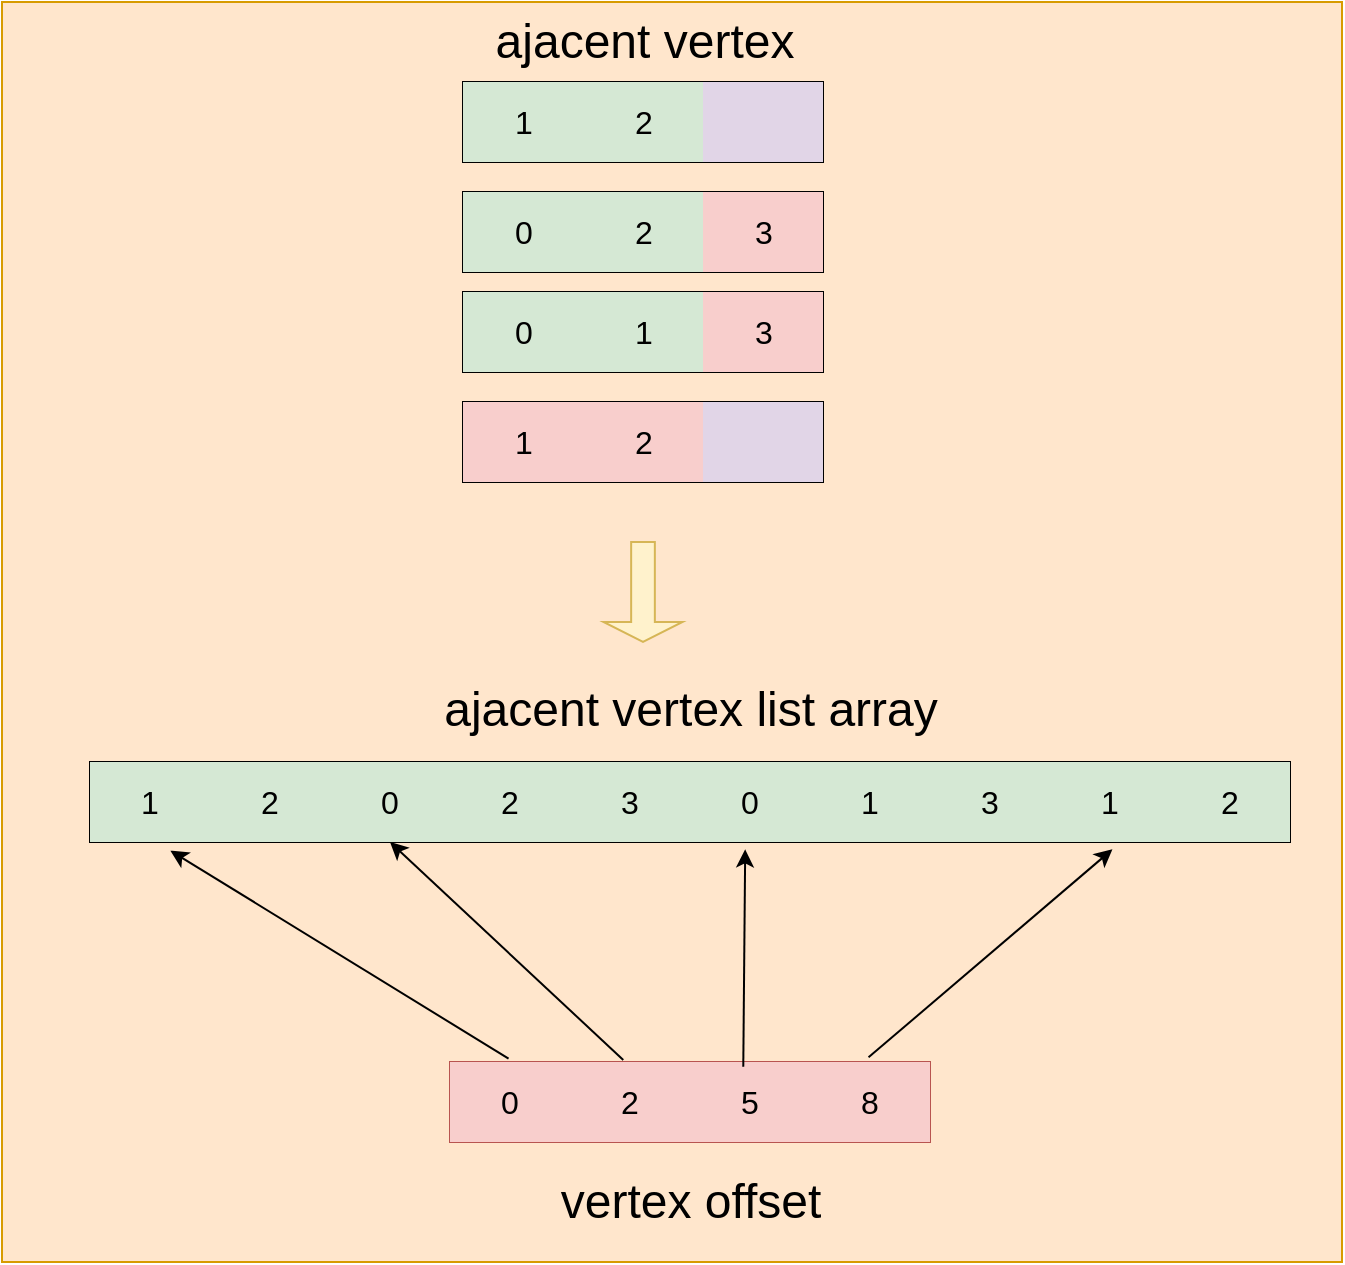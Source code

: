 <mxfile version="24.2.5" type="device">
  <diagram name="第 1 页" id="6n_UG4SUvRtW1peQ2qGQ">
    <mxGraphModel dx="2074" dy="36" grid="1" gridSize="10" guides="1" tooltips="1" connect="1" arrows="1" fold="1" page="1" pageScale="1" pageWidth="827" pageHeight="1169" math="0" shadow="0">
      <root>
        <mxCell id="0" />
        <mxCell id="1" parent="0" />
        <mxCell id="F_cr0057Z8QRSj1rfnp5-65" value="" style="rounded=0;whiteSpace=wrap;html=1;fillColor=#ffe6cc;strokeColor=#d79b00;" vertex="1" parent="1">
          <mxGeometry x="370" y="1420" width="670" height="630" as="geometry" />
        </mxCell>
        <mxCell id="F_cr0057Z8QRSj1rfnp5-1" value="" style="shape=table;startSize=0;container=1;collapsible=0;childLayout=tableLayout;fontSize=16;" vertex="1" parent="1">
          <mxGeometry x="600.5" y="1460" width="180" height="40" as="geometry" />
        </mxCell>
        <mxCell id="F_cr0057Z8QRSj1rfnp5-2" value="" style="shape=tableRow;horizontal=0;startSize=0;swimlaneHead=0;swimlaneBody=0;strokeColor=inherit;top=0;left=0;bottom=0;right=0;collapsible=0;dropTarget=0;fillColor=none;points=[[0,0.5],[1,0.5]];portConstraint=eastwest;fontSize=16;" vertex="1" parent="F_cr0057Z8QRSj1rfnp5-1">
          <mxGeometry width="180" height="40" as="geometry" />
        </mxCell>
        <mxCell id="F_cr0057Z8QRSj1rfnp5-3" value="1" style="shape=partialRectangle;html=1;whiteSpace=wrap;connectable=0;strokeColor=#82b366;overflow=hidden;fillColor=#d5e8d4;top=0;left=0;bottom=0;right=0;pointerEvents=1;fontSize=16;" vertex="1" parent="F_cr0057Z8QRSj1rfnp5-2">
          <mxGeometry width="60" height="40" as="geometry">
            <mxRectangle width="60" height="40" as="alternateBounds" />
          </mxGeometry>
        </mxCell>
        <mxCell id="F_cr0057Z8QRSj1rfnp5-4" value="2" style="shape=partialRectangle;html=1;whiteSpace=wrap;connectable=0;strokeColor=#82b366;overflow=hidden;fillColor=#d5e8d4;top=0;left=0;bottom=0;right=0;pointerEvents=1;fontSize=16;" vertex="1" parent="F_cr0057Z8QRSj1rfnp5-2">
          <mxGeometry x="60" width="60" height="40" as="geometry">
            <mxRectangle width="60" height="40" as="alternateBounds" />
          </mxGeometry>
        </mxCell>
        <mxCell id="F_cr0057Z8QRSj1rfnp5-5" value="" style="shape=partialRectangle;html=1;whiteSpace=wrap;connectable=0;strokeColor=#9673a6;overflow=hidden;fillColor=#e1d5e7;top=0;left=0;bottom=0;right=0;pointerEvents=1;fontSize=16;" vertex="1" parent="F_cr0057Z8QRSj1rfnp5-2">
          <mxGeometry x="120" width="60" height="40" as="geometry">
            <mxRectangle width="60" height="40" as="alternateBounds" />
          </mxGeometry>
        </mxCell>
        <mxCell id="F_cr0057Z8QRSj1rfnp5-6" value="&lt;span style=&quot;font-weight: normal;&quot;&gt;ajacent vertex&lt;/span&gt;" style="text;strokeColor=none;fillColor=none;html=1;fontSize=24;fontStyle=1;verticalAlign=middle;align=center;" vertex="1" parent="1">
          <mxGeometry x="600.5" y="1420" width="180" height="40" as="geometry" />
        </mxCell>
        <mxCell id="F_cr0057Z8QRSj1rfnp5-7" value="" style="shape=table;startSize=0;container=1;collapsible=0;childLayout=tableLayout;fontSize=16;" vertex="1" parent="1">
          <mxGeometry x="600.5" y="1515" width="180" height="40" as="geometry" />
        </mxCell>
        <mxCell id="F_cr0057Z8QRSj1rfnp5-8" value="" style="shape=tableRow;horizontal=0;startSize=0;swimlaneHead=0;swimlaneBody=0;strokeColor=inherit;top=0;left=0;bottom=0;right=0;collapsible=0;dropTarget=0;fillColor=none;points=[[0,0.5],[1,0.5]];portConstraint=eastwest;fontSize=16;" vertex="1" parent="F_cr0057Z8QRSj1rfnp5-7">
          <mxGeometry width="180" height="40" as="geometry" />
        </mxCell>
        <mxCell id="F_cr0057Z8QRSj1rfnp5-9" value="0" style="shape=partialRectangle;html=1;whiteSpace=wrap;connectable=0;strokeColor=#82b366;overflow=hidden;fillColor=#d5e8d4;top=0;left=0;bottom=0;right=0;pointerEvents=1;fontSize=16;" vertex="1" parent="F_cr0057Z8QRSj1rfnp5-8">
          <mxGeometry width="60" height="40" as="geometry">
            <mxRectangle width="60" height="40" as="alternateBounds" />
          </mxGeometry>
        </mxCell>
        <mxCell id="F_cr0057Z8QRSj1rfnp5-10" value="2" style="shape=partialRectangle;html=1;whiteSpace=wrap;connectable=0;strokeColor=#82b366;overflow=hidden;fillColor=#d5e8d4;top=0;left=0;bottom=0;right=0;pointerEvents=1;fontSize=16;" vertex="1" parent="F_cr0057Z8QRSj1rfnp5-8">
          <mxGeometry x="60" width="60" height="40" as="geometry">
            <mxRectangle width="60" height="40" as="alternateBounds" />
          </mxGeometry>
        </mxCell>
        <mxCell id="F_cr0057Z8QRSj1rfnp5-11" value="3" style="shape=partialRectangle;html=1;whiteSpace=wrap;connectable=0;strokeColor=#b85450;overflow=hidden;fillColor=#f8cecc;top=0;left=0;bottom=0;right=0;pointerEvents=1;fontSize=16;" vertex="1" parent="F_cr0057Z8QRSj1rfnp5-8">
          <mxGeometry x="120" width="60" height="40" as="geometry">
            <mxRectangle width="60" height="40" as="alternateBounds" />
          </mxGeometry>
        </mxCell>
        <mxCell id="F_cr0057Z8QRSj1rfnp5-12" value="" style="shape=table;startSize=0;container=1;collapsible=0;childLayout=tableLayout;fontSize=16;" vertex="1" parent="1">
          <mxGeometry x="600.5" y="1565" width="180" height="40" as="geometry" />
        </mxCell>
        <mxCell id="F_cr0057Z8QRSj1rfnp5-13" value="" style="shape=tableRow;horizontal=0;startSize=0;swimlaneHead=0;swimlaneBody=0;strokeColor=inherit;top=0;left=0;bottom=0;right=0;collapsible=0;dropTarget=0;fillColor=none;points=[[0,0.5],[1,0.5]];portConstraint=eastwest;fontSize=16;" vertex="1" parent="F_cr0057Z8QRSj1rfnp5-12">
          <mxGeometry width="180" height="40" as="geometry" />
        </mxCell>
        <mxCell id="F_cr0057Z8QRSj1rfnp5-14" value="0" style="shape=partialRectangle;html=1;whiteSpace=wrap;connectable=0;strokeColor=#82b366;overflow=hidden;fillColor=#d5e8d4;top=0;left=0;bottom=0;right=0;pointerEvents=1;fontSize=16;" vertex="1" parent="F_cr0057Z8QRSj1rfnp5-13">
          <mxGeometry width="60" height="40" as="geometry">
            <mxRectangle width="60" height="40" as="alternateBounds" />
          </mxGeometry>
        </mxCell>
        <mxCell id="F_cr0057Z8QRSj1rfnp5-15" value="1" style="shape=partialRectangle;html=1;whiteSpace=wrap;connectable=0;strokeColor=#82b366;overflow=hidden;fillColor=#d5e8d4;top=0;left=0;bottom=0;right=0;pointerEvents=1;fontSize=16;" vertex="1" parent="F_cr0057Z8QRSj1rfnp5-13">
          <mxGeometry x="60" width="60" height="40" as="geometry">
            <mxRectangle width="60" height="40" as="alternateBounds" />
          </mxGeometry>
        </mxCell>
        <mxCell id="F_cr0057Z8QRSj1rfnp5-16" value="3" style="shape=partialRectangle;html=1;whiteSpace=wrap;connectable=0;strokeColor=#b85450;overflow=hidden;fillColor=#f8cecc;top=0;left=0;bottom=0;right=0;pointerEvents=1;fontSize=16;" vertex="1" parent="F_cr0057Z8QRSj1rfnp5-13">
          <mxGeometry x="120" width="60" height="40" as="geometry">
            <mxRectangle width="60" height="40" as="alternateBounds" />
          </mxGeometry>
        </mxCell>
        <mxCell id="F_cr0057Z8QRSj1rfnp5-17" value="" style="shape=table;startSize=0;container=1;collapsible=0;childLayout=tableLayout;fontSize=16;" vertex="1" parent="1">
          <mxGeometry x="600.5" y="1620" width="180" height="40" as="geometry" />
        </mxCell>
        <mxCell id="F_cr0057Z8QRSj1rfnp5-18" value="" style="shape=tableRow;horizontal=0;startSize=0;swimlaneHead=0;swimlaneBody=0;strokeColor=inherit;top=0;left=0;bottom=0;right=0;collapsible=0;dropTarget=0;fillColor=none;points=[[0,0.5],[1,0.5]];portConstraint=eastwest;fontSize=16;" vertex="1" parent="F_cr0057Z8QRSj1rfnp5-17">
          <mxGeometry width="180" height="40" as="geometry" />
        </mxCell>
        <mxCell id="F_cr0057Z8QRSj1rfnp5-19" value="1" style="shape=partialRectangle;html=1;whiteSpace=wrap;connectable=0;strokeColor=#b85450;overflow=hidden;fillColor=#f8cecc;top=0;left=0;bottom=0;right=0;pointerEvents=1;fontSize=16;" vertex="1" parent="F_cr0057Z8QRSj1rfnp5-18">
          <mxGeometry width="60" height="40" as="geometry">
            <mxRectangle width="60" height="40" as="alternateBounds" />
          </mxGeometry>
        </mxCell>
        <mxCell id="F_cr0057Z8QRSj1rfnp5-20" value="2" style="shape=partialRectangle;html=1;whiteSpace=wrap;connectable=0;strokeColor=#b85450;overflow=hidden;fillColor=#f8cecc;top=0;left=0;bottom=0;right=0;pointerEvents=1;fontSize=16;" vertex="1" parent="F_cr0057Z8QRSj1rfnp5-18">
          <mxGeometry x="60" width="60" height="40" as="geometry">
            <mxRectangle width="60" height="40" as="alternateBounds" />
          </mxGeometry>
        </mxCell>
        <mxCell id="F_cr0057Z8QRSj1rfnp5-21" value="" style="shape=partialRectangle;html=1;whiteSpace=wrap;connectable=0;strokeColor=#9673a6;overflow=hidden;fillColor=#e1d5e7;top=0;left=0;bottom=0;right=0;pointerEvents=1;fontSize=16;" vertex="1" parent="F_cr0057Z8QRSj1rfnp5-18">
          <mxGeometry x="120" width="60" height="40" as="geometry">
            <mxRectangle width="60" height="40" as="alternateBounds" />
          </mxGeometry>
        </mxCell>
        <mxCell id="F_cr0057Z8QRSj1rfnp5-22" value="" style="shape=table;startSize=0;container=1;collapsible=0;childLayout=tableLayout;fontSize=16;" vertex="1" parent="1">
          <mxGeometry x="414" y="1800" width="600" height="40" as="geometry" />
        </mxCell>
        <mxCell id="F_cr0057Z8QRSj1rfnp5-23" value="" style="shape=tableRow;horizontal=0;startSize=0;swimlaneHead=0;swimlaneBody=0;strokeColor=inherit;top=0;left=0;bottom=0;right=0;collapsible=0;dropTarget=0;fillColor=none;points=[[0,0.5],[1,0.5]];portConstraint=eastwest;fontSize=16;" vertex="1" parent="F_cr0057Z8QRSj1rfnp5-22">
          <mxGeometry width="600" height="40" as="geometry" />
        </mxCell>
        <mxCell id="F_cr0057Z8QRSj1rfnp5-24" value="1" style="shape=partialRectangle;html=1;whiteSpace=wrap;connectable=0;strokeColor=#82b366;overflow=hidden;fillColor=#d5e8d4;top=0;left=0;bottom=0;right=0;pointerEvents=1;fontSize=16;" vertex="1" parent="F_cr0057Z8QRSj1rfnp5-23">
          <mxGeometry width="60" height="40" as="geometry">
            <mxRectangle width="60" height="40" as="alternateBounds" />
          </mxGeometry>
        </mxCell>
        <mxCell id="F_cr0057Z8QRSj1rfnp5-25" value="2" style="shape=partialRectangle;html=1;whiteSpace=wrap;connectable=0;strokeColor=#82b366;overflow=hidden;fillColor=#d5e8d4;top=0;left=0;bottom=0;right=0;pointerEvents=1;fontSize=16;" vertex="1" parent="F_cr0057Z8QRSj1rfnp5-23">
          <mxGeometry x="60" width="60" height="40" as="geometry">
            <mxRectangle width="60" height="40" as="alternateBounds" />
          </mxGeometry>
        </mxCell>
        <mxCell id="F_cr0057Z8QRSj1rfnp5-38" value="0" style="shape=partialRectangle;html=1;whiteSpace=wrap;connectable=0;strokeColor=#82b366;overflow=hidden;fillColor=#d5e8d4;top=0;left=0;bottom=0;right=0;pointerEvents=1;fontSize=16;" vertex="1" parent="F_cr0057Z8QRSj1rfnp5-23">
          <mxGeometry x="120" width="60" height="40" as="geometry">
            <mxRectangle width="60" height="40" as="alternateBounds" />
          </mxGeometry>
        </mxCell>
        <mxCell id="F_cr0057Z8QRSj1rfnp5-39" value="2" style="shape=partialRectangle;html=1;whiteSpace=wrap;connectable=0;strokeColor=#82b366;overflow=hidden;fillColor=#d5e8d4;top=0;left=0;bottom=0;right=0;pointerEvents=1;fontSize=16;" vertex="1" parent="F_cr0057Z8QRSj1rfnp5-23">
          <mxGeometry x="180" width="60" height="40" as="geometry">
            <mxRectangle width="60" height="40" as="alternateBounds" />
          </mxGeometry>
        </mxCell>
        <mxCell id="F_cr0057Z8QRSj1rfnp5-40" value="3" style="shape=partialRectangle;html=1;whiteSpace=wrap;connectable=0;strokeColor=#82b366;overflow=hidden;fillColor=#d5e8d4;top=0;left=0;bottom=0;right=0;pointerEvents=1;fontSize=16;" vertex="1" parent="F_cr0057Z8QRSj1rfnp5-23">
          <mxGeometry x="240" width="60" height="40" as="geometry">
            <mxRectangle width="60" height="40" as="alternateBounds" />
          </mxGeometry>
        </mxCell>
        <mxCell id="F_cr0057Z8QRSj1rfnp5-41" value="0" style="shape=partialRectangle;html=1;whiteSpace=wrap;connectable=0;strokeColor=#82b366;overflow=hidden;fillColor=#d5e8d4;top=0;left=0;bottom=0;right=0;pointerEvents=1;fontSize=16;" vertex="1" parent="F_cr0057Z8QRSj1rfnp5-23">
          <mxGeometry x="300" width="60" height="40" as="geometry">
            <mxRectangle width="60" height="40" as="alternateBounds" />
          </mxGeometry>
        </mxCell>
        <mxCell id="F_cr0057Z8QRSj1rfnp5-42" value="1" style="shape=partialRectangle;html=1;whiteSpace=wrap;connectable=0;strokeColor=#82b366;overflow=hidden;fillColor=#d5e8d4;top=0;left=0;bottom=0;right=0;pointerEvents=1;fontSize=16;" vertex="1" parent="F_cr0057Z8QRSj1rfnp5-23">
          <mxGeometry x="360" width="60" height="40" as="geometry">
            <mxRectangle width="60" height="40" as="alternateBounds" />
          </mxGeometry>
        </mxCell>
        <mxCell id="F_cr0057Z8QRSj1rfnp5-43" value="3" style="shape=partialRectangle;html=1;whiteSpace=wrap;connectable=0;strokeColor=#82b366;overflow=hidden;fillColor=#d5e8d4;top=0;left=0;bottom=0;right=0;pointerEvents=1;fontSize=16;" vertex="1" parent="F_cr0057Z8QRSj1rfnp5-23">
          <mxGeometry x="420" width="60" height="40" as="geometry">
            <mxRectangle width="60" height="40" as="alternateBounds" />
          </mxGeometry>
        </mxCell>
        <mxCell id="F_cr0057Z8QRSj1rfnp5-44" value="1" style="shape=partialRectangle;html=1;whiteSpace=wrap;connectable=0;strokeColor=#82b366;overflow=hidden;fillColor=#d5e8d4;top=0;left=0;bottom=0;right=0;pointerEvents=1;fontSize=16;" vertex="1" parent="F_cr0057Z8QRSj1rfnp5-23">
          <mxGeometry x="480" width="60" height="40" as="geometry">
            <mxRectangle width="60" height="40" as="alternateBounds" />
          </mxGeometry>
        </mxCell>
        <mxCell id="F_cr0057Z8QRSj1rfnp5-45" value="2" style="shape=partialRectangle;html=1;whiteSpace=wrap;connectable=0;strokeColor=#82b366;overflow=hidden;fillColor=#d5e8d4;top=0;left=0;bottom=0;right=0;pointerEvents=1;fontSize=16;" vertex="1" parent="F_cr0057Z8QRSj1rfnp5-23">
          <mxGeometry x="540" width="60" height="40" as="geometry">
            <mxRectangle width="60" height="40" as="alternateBounds" />
          </mxGeometry>
        </mxCell>
        <mxCell id="F_cr0057Z8QRSj1rfnp5-46" value="" style="shape=table;startSize=0;container=1;collapsible=0;childLayout=tableLayout;fontSize=16;fillColor=#f8cecc;strokeColor=#b85450;" vertex="1" parent="1">
          <mxGeometry x="594" y="1950" width="240" height="40" as="geometry" />
        </mxCell>
        <mxCell id="F_cr0057Z8QRSj1rfnp5-47" value="" style="shape=tableRow;horizontal=0;startSize=0;swimlaneHead=0;swimlaneBody=0;strokeColor=inherit;top=0;left=0;bottom=0;right=0;collapsible=0;dropTarget=0;fillColor=none;points=[[0,0.5],[1,0.5]];portConstraint=eastwest;fontSize=16;" vertex="1" parent="F_cr0057Z8QRSj1rfnp5-46">
          <mxGeometry width="240" height="40" as="geometry" />
        </mxCell>
        <mxCell id="F_cr0057Z8QRSj1rfnp5-48" value="0" style="shape=partialRectangle;html=1;whiteSpace=wrap;connectable=0;strokeColor=#b85450;overflow=hidden;fillColor=#f8cecc;top=0;left=0;bottom=0;right=0;pointerEvents=1;fontSize=16;" vertex="1" parent="F_cr0057Z8QRSj1rfnp5-47">
          <mxGeometry width="60" height="40" as="geometry">
            <mxRectangle width="60" height="40" as="alternateBounds" />
          </mxGeometry>
        </mxCell>
        <mxCell id="F_cr0057Z8QRSj1rfnp5-49" value="2" style="shape=partialRectangle;html=1;whiteSpace=wrap;connectable=0;strokeColor=#b85450;overflow=hidden;fillColor=#f8cecc;top=0;left=0;bottom=0;right=0;pointerEvents=1;fontSize=16;" vertex="1" parent="F_cr0057Z8QRSj1rfnp5-47">
          <mxGeometry x="60" width="60" height="40" as="geometry">
            <mxRectangle width="60" height="40" as="alternateBounds" />
          </mxGeometry>
        </mxCell>
        <mxCell id="F_cr0057Z8QRSj1rfnp5-50" value="5" style="shape=partialRectangle;html=1;whiteSpace=wrap;connectable=0;strokeColor=#b85450;overflow=hidden;fillColor=#f8cecc;top=0;left=0;bottom=0;right=0;pointerEvents=1;fontSize=16;" vertex="1" parent="F_cr0057Z8QRSj1rfnp5-47">
          <mxGeometry x="120" width="60" height="40" as="geometry">
            <mxRectangle width="60" height="40" as="alternateBounds" />
          </mxGeometry>
        </mxCell>
        <mxCell id="F_cr0057Z8QRSj1rfnp5-58" value="8" style="shape=partialRectangle;html=1;whiteSpace=wrap;connectable=0;strokeColor=#b85450;overflow=hidden;fillColor=#f8cecc;top=0;left=0;bottom=0;right=0;pointerEvents=1;fontSize=16;" vertex="1" parent="F_cr0057Z8QRSj1rfnp5-47">
          <mxGeometry x="180" width="60" height="40" as="geometry">
            <mxRectangle width="60" height="40" as="alternateBounds" />
          </mxGeometry>
        </mxCell>
        <mxCell id="F_cr0057Z8QRSj1rfnp5-59" value="" style="endArrow=classic;html=1;rounded=0;exitX=0.122;exitY=-0.042;exitDx=0;exitDy=0;exitPerimeter=0;entryX=0.067;entryY=1.108;entryDx=0;entryDy=0;entryPerimeter=0;" edge="1" parent="1" source="F_cr0057Z8QRSj1rfnp5-47" target="F_cr0057Z8QRSj1rfnp5-23">
          <mxGeometry width="50" height="50" relative="1" as="geometry">
            <mxPoint x="390" y="1800" as="sourcePoint" />
            <mxPoint x="440" y="1750" as="targetPoint" />
          </mxGeometry>
        </mxCell>
        <mxCell id="F_cr0057Z8QRSj1rfnp5-60" value="" style="endArrow=classic;html=1;rounded=0;exitX=0.361;exitY=-0.025;exitDx=0;exitDy=0;exitPerimeter=0;entryX=0.25;entryY=1;entryDx=0;entryDy=0;" edge="1" parent="1" source="F_cr0057Z8QRSj1rfnp5-47" target="F_cr0057Z8QRSj1rfnp5-22">
          <mxGeometry width="50" height="50" relative="1" as="geometry">
            <mxPoint x="633" y="1958" as="sourcePoint" />
            <mxPoint x="464" y="1854" as="targetPoint" />
          </mxGeometry>
        </mxCell>
        <mxCell id="F_cr0057Z8QRSj1rfnp5-61" value="" style="endArrow=classic;html=1;rounded=0;exitX=0.611;exitY=0.058;exitDx=0;exitDy=0;exitPerimeter=0;entryX=0.546;entryY=1.092;entryDx=0;entryDy=0;entryPerimeter=0;" edge="1" parent="1" source="F_cr0057Z8QRSj1rfnp5-47" target="F_cr0057Z8QRSj1rfnp5-22">
          <mxGeometry width="50" height="50" relative="1" as="geometry">
            <mxPoint x="691" y="1959" as="sourcePoint" />
            <mxPoint x="574" y="1850" as="targetPoint" />
          </mxGeometry>
        </mxCell>
        <mxCell id="F_cr0057Z8QRSj1rfnp5-62" value="" style="endArrow=classic;html=1;rounded=0;exitX=0.872;exitY=-0.058;exitDx=0;exitDy=0;exitPerimeter=0;entryX=0.852;entryY=1.092;entryDx=0;entryDy=0;entryPerimeter=0;" edge="1" parent="1" source="F_cr0057Z8QRSj1rfnp5-47" target="F_cr0057Z8QRSj1rfnp5-23">
          <mxGeometry width="50" height="50" relative="1" as="geometry">
            <mxPoint x="751" y="1956" as="sourcePoint" />
            <mxPoint x="752" y="1854" as="targetPoint" />
          </mxGeometry>
        </mxCell>
        <mxCell id="F_cr0057Z8QRSj1rfnp5-63" value="&lt;span style=&quot;font-weight: normal;&quot;&gt;ajacent vertex list array&lt;/span&gt;" style="text;strokeColor=none;fillColor=none;html=1;fontSize=24;fontStyle=1;verticalAlign=middle;align=center;" vertex="1" parent="1">
          <mxGeometry x="574.25" y="1754" width="279.5" height="40" as="geometry" />
        </mxCell>
        <mxCell id="F_cr0057Z8QRSj1rfnp5-64" value="&lt;span style=&quot;font-weight: normal;&quot;&gt;vertex offset&lt;/span&gt;" style="text;strokeColor=none;fillColor=none;html=1;fontSize=24;fontStyle=1;verticalAlign=middle;align=center;" vertex="1" parent="1">
          <mxGeometry x="574.25" y="2000" width="279.5" height="40" as="geometry" />
        </mxCell>
        <mxCell id="F_cr0057Z8QRSj1rfnp5-67" value="" style="shape=singleArrow;direction=south;whiteSpace=wrap;html=1;fillColor=#fff2cc;strokeColor=#d6b656;" vertex="1" parent="1">
          <mxGeometry x="670.75" y="1690" width="39.5" height="50" as="geometry" />
        </mxCell>
      </root>
    </mxGraphModel>
  </diagram>
</mxfile>
